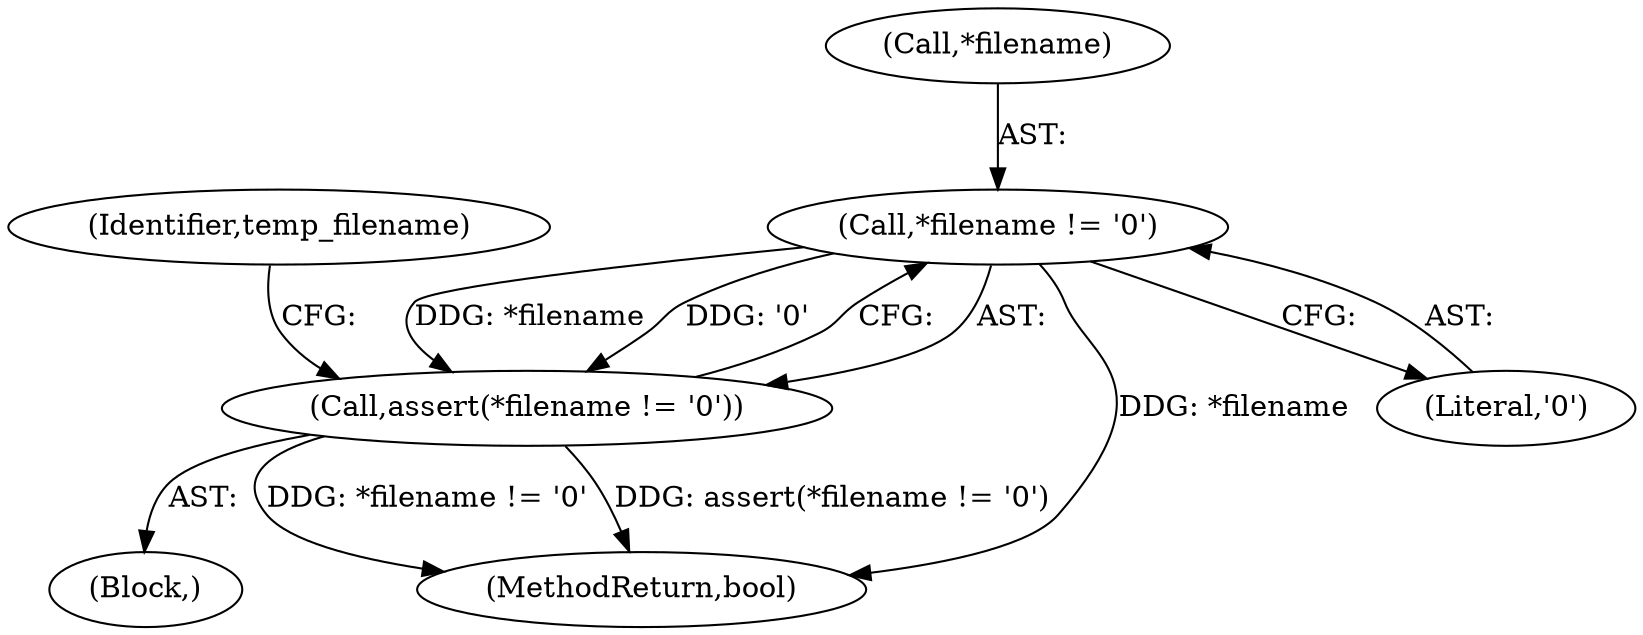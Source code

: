 digraph "0_Android_472271b153c5dc53c28beac55480a8d8434b2d5c_56@pointer" {
"1000113" [label="(Call,*filename != '\0')"];
"1000112" [label="(Call,assert(*filename != '\0'))"];
"1000113" [label="(Call,*filename != '\0')"];
"1000286" [label="(MethodReturn,bool)"];
"1000119" [label="(Identifier,temp_filename)"];
"1000112" [label="(Call,assert(*filename != '\0'))"];
"1000103" [label="(Block,)"];
"1000116" [label="(Literal,'\0')"];
"1000114" [label="(Call,*filename)"];
"1000113" -> "1000112"  [label="AST: "];
"1000113" -> "1000116"  [label="CFG: "];
"1000114" -> "1000113"  [label="AST: "];
"1000116" -> "1000113"  [label="AST: "];
"1000112" -> "1000113"  [label="CFG: "];
"1000113" -> "1000286"  [label="DDG: *filename"];
"1000113" -> "1000112"  [label="DDG: *filename"];
"1000113" -> "1000112"  [label="DDG: '\0'"];
"1000112" -> "1000103"  [label="AST: "];
"1000119" -> "1000112"  [label="CFG: "];
"1000112" -> "1000286"  [label="DDG: assert(*filename != '\0')"];
"1000112" -> "1000286"  [label="DDG: *filename != '\0'"];
}
